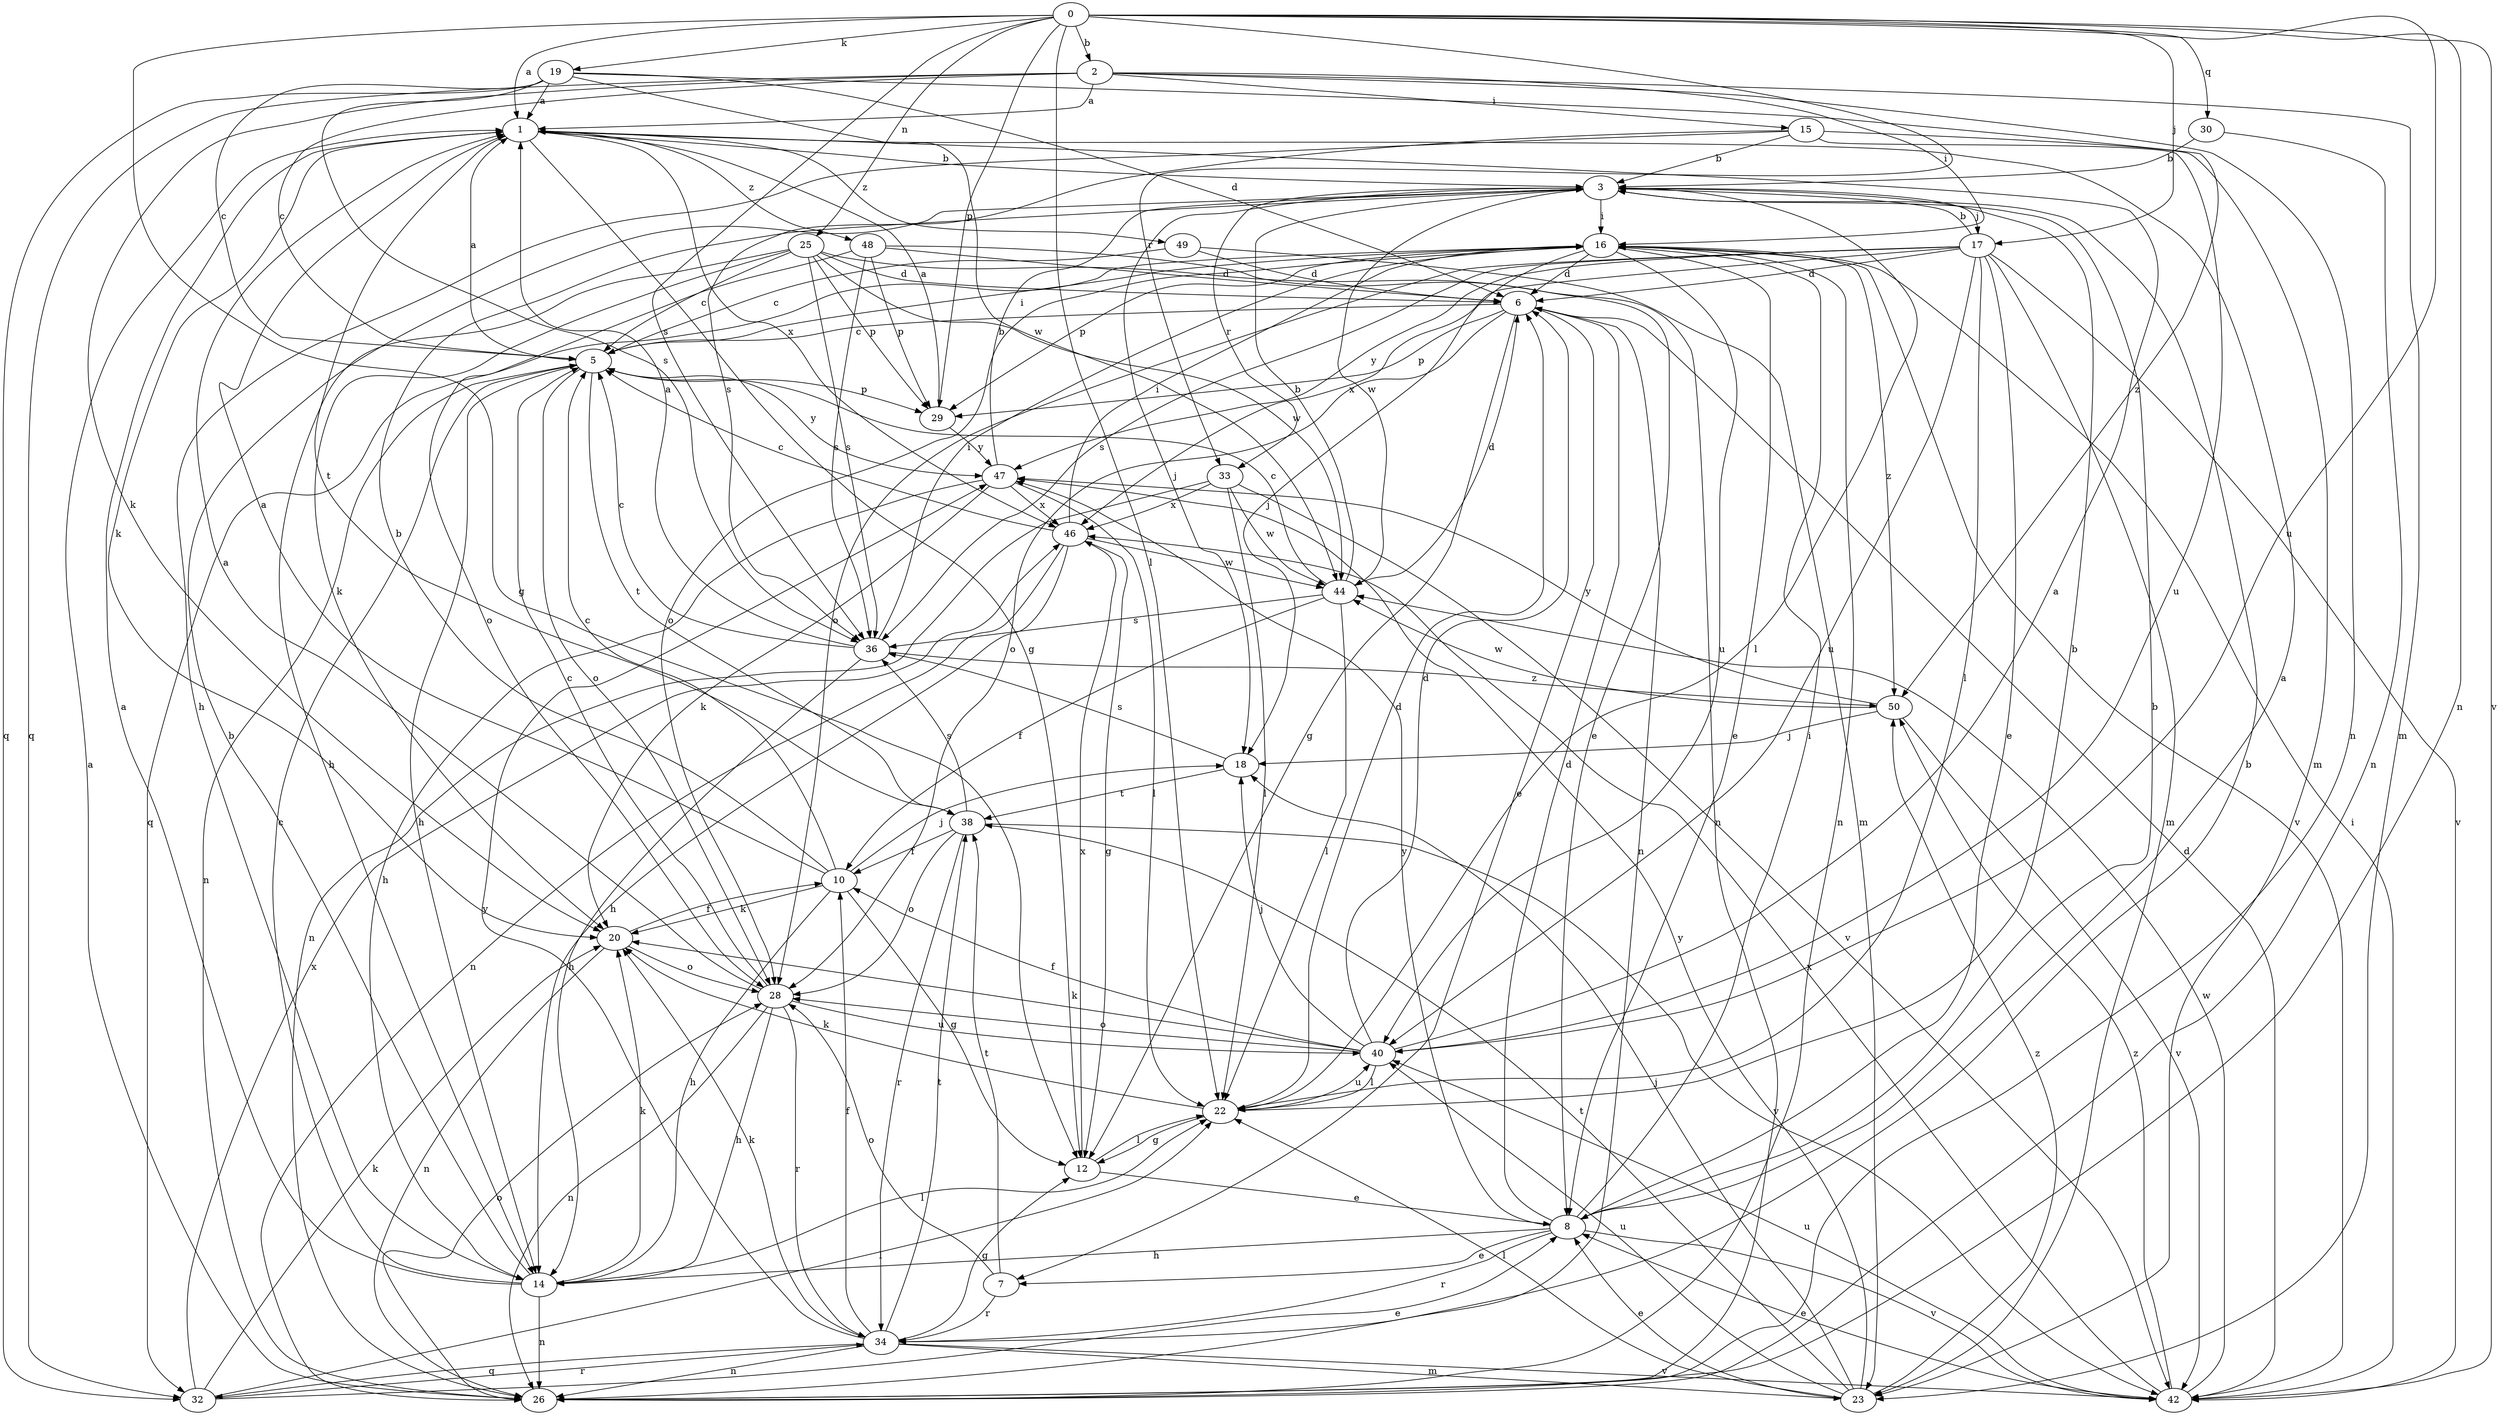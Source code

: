 strict digraph  {
0;
1;
2;
3;
5;
6;
7;
8;
10;
12;
14;
15;
16;
17;
18;
19;
20;
22;
23;
25;
26;
28;
29;
30;
32;
33;
34;
36;
38;
40;
42;
44;
46;
47;
48;
49;
50;
0 -> 1  [label=a];
0 -> 2  [label=b];
0 -> 12  [label=g];
0 -> 17  [label=j];
0 -> 19  [label=k];
0 -> 22  [label=l];
0 -> 25  [label=n];
0 -> 26  [label=n];
0 -> 29  [label=p];
0 -> 30  [label=q];
0 -> 33  [label=r];
0 -> 36  [label=s];
0 -> 40  [label=u];
0 -> 42  [label=v];
1 -> 3  [label=b];
1 -> 12  [label=g];
1 -> 20  [label=k];
1 -> 38  [label=t];
1 -> 46  [label=x];
1 -> 48  [label=z];
1 -> 49  [label=z];
2 -> 1  [label=a];
2 -> 5  [label=c];
2 -> 15  [label=i];
2 -> 16  [label=i];
2 -> 20  [label=k];
2 -> 23  [label=m];
2 -> 26  [label=n];
2 -> 32  [label=q];
3 -> 16  [label=i];
3 -> 17  [label=j];
3 -> 18  [label=j];
3 -> 22  [label=l];
3 -> 33  [label=r];
3 -> 44  [label=w];
5 -> 1  [label=a];
5 -> 14  [label=h];
5 -> 16  [label=i];
5 -> 26  [label=n];
5 -> 28  [label=o];
5 -> 29  [label=p];
5 -> 38  [label=t];
5 -> 47  [label=y];
6 -> 5  [label=c];
6 -> 7  [label=e];
6 -> 12  [label=g];
6 -> 26  [label=n];
6 -> 28  [label=o];
6 -> 29  [label=p];
7 -> 28  [label=o];
7 -> 34  [label=r];
7 -> 38  [label=t];
8 -> 1  [label=a];
8 -> 3  [label=b];
8 -> 6  [label=d];
8 -> 7  [label=e];
8 -> 14  [label=h];
8 -> 16  [label=i];
8 -> 34  [label=r];
8 -> 42  [label=v];
8 -> 47  [label=y];
10 -> 1  [label=a];
10 -> 3  [label=b];
10 -> 5  [label=c];
10 -> 12  [label=g];
10 -> 14  [label=h];
10 -> 18  [label=j];
10 -> 20  [label=k];
12 -> 8  [label=e];
12 -> 22  [label=l];
12 -> 46  [label=x];
14 -> 1  [label=a];
14 -> 3  [label=b];
14 -> 5  [label=c];
14 -> 20  [label=k];
14 -> 22  [label=l];
14 -> 26  [label=n];
15 -> 3  [label=b];
15 -> 14  [label=h];
15 -> 23  [label=m];
15 -> 36  [label=s];
15 -> 40  [label=u];
16 -> 6  [label=d];
16 -> 8  [label=e];
16 -> 18  [label=j];
16 -> 26  [label=n];
16 -> 28  [label=o];
16 -> 29  [label=p];
16 -> 32  [label=q];
16 -> 40  [label=u];
16 -> 42  [label=v];
16 -> 50  [label=z];
17 -> 3  [label=b];
17 -> 6  [label=d];
17 -> 8  [label=e];
17 -> 22  [label=l];
17 -> 23  [label=m];
17 -> 28  [label=o];
17 -> 36  [label=s];
17 -> 40  [label=u];
17 -> 42  [label=v];
17 -> 46  [label=x];
17 -> 47  [label=y];
18 -> 36  [label=s];
18 -> 38  [label=t];
19 -> 1  [label=a];
19 -> 5  [label=c];
19 -> 6  [label=d];
19 -> 32  [label=q];
19 -> 36  [label=s];
19 -> 44  [label=w];
19 -> 50  [label=z];
20 -> 10  [label=f];
20 -> 26  [label=n];
20 -> 28  [label=o];
22 -> 3  [label=b];
22 -> 6  [label=d];
22 -> 12  [label=g];
22 -> 20  [label=k];
22 -> 40  [label=u];
23 -> 8  [label=e];
23 -> 18  [label=j];
23 -> 22  [label=l];
23 -> 38  [label=t];
23 -> 40  [label=u];
23 -> 47  [label=y];
23 -> 50  [label=z];
25 -> 5  [label=c];
25 -> 6  [label=d];
25 -> 14  [label=h];
25 -> 20  [label=k];
25 -> 26  [label=n];
25 -> 29  [label=p];
25 -> 36  [label=s];
25 -> 44  [label=w];
26 -> 1  [label=a];
26 -> 28  [label=o];
28 -> 1  [label=a];
28 -> 5  [label=c];
28 -> 14  [label=h];
28 -> 26  [label=n];
28 -> 34  [label=r];
28 -> 40  [label=u];
29 -> 1  [label=a];
29 -> 47  [label=y];
30 -> 3  [label=b];
30 -> 26  [label=n];
32 -> 8  [label=e];
32 -> 20  [label=k];
32 -> 22  [label=l];
32 -> 34  [label=r];
32 -> 46  [label=x];
33 -> 22  [label=l];
33 -> 26  [label=n];
33 -> 42  [label=v];
33 -> 44  [label=w];
33 -> 46  [label=x];
34 -> 3  [label=b];
34 -> 10  [label=f];
34 -> 12  [label=g];
34 -> 20  [label=k];
34 -> 23  [label=m];
34 -> 26  [label=n];
34 -> 32  [label=q];
34 -> 38  [label=t];
34 -> 42  [label=v];
34 -> 47  [label=y];
36 -> 1  [label=a];
36 -> 5  [label=c];
36 -> 14  [label=h];
36 -> 16  [label=i];
36 -> 50  [label=z];
38 -> 10  [label=f];
38 -> 28  [label=o];
38 -> 34  [label=r];
38 -> 36  [label=s];
38 -> 42  [label=v];
40 -> 1  [label=a];
40 -> 6  [label=d];
40 -> 10  [label=f];
40 -> 18  [label=j];
40 -> 20  [label=k];
40 -> 22  [label=l];
40 -> 28  [label=o];
42 -> 6  [label=d];
42 -> 8  [label=e];
42 -> 16  [label=i];
42 -> 40  [label=u];
42 -> 44  [label=w];
42 -> 46  [label=x];
42 -> 50  [label=z];
44 -> 3  [label=b];
44 -> 5  [label=c];
44 -> 6  [label=d];
44 -> 10  [label=f];
44 -> 22  [label=l];
44 -> 36  [label=s];
46 -> 5  [label=c];
46 -> 12  [label=g];
46 -> 14  [label=h];
46 -> 16  [label=i];
46 -> 26  [label=n];
46 -> 44  [label=w];
47 -> 3  [label=b];
47 -> 14  [label=h];
47 -> 20  [label=k];
47 -> 22  [label=l];
47 -> 46  [label=x];
48 -> 6  [label=d];
48 -> 8  [label=e];
48 -> 28  [label=o];
48 -> 29  [label=p];
48 -> 36  [label=s];
49 -> 5  [label=c];
49 -> 6  [label=d];
49 -> 23  [label=m];
50 -> 18  [label=j];
50 -> 42  [label=v];
50 -> 44  [label=w];
50 -> 47  [label=y];
}
